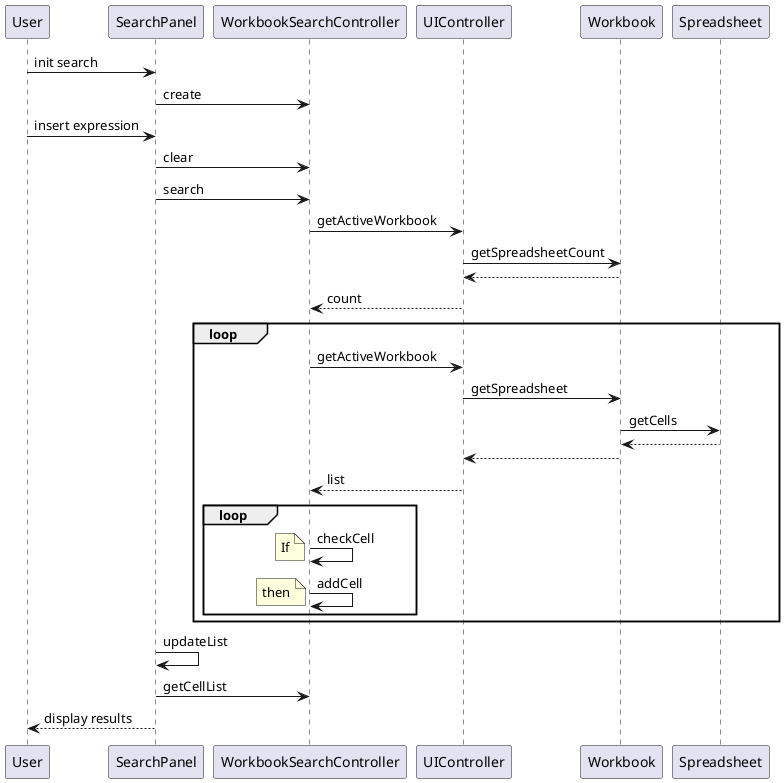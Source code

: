 @startuml

participant User as u
participant SearchPanel as ui
participant WorkbookSearchController as ctrl

u->ui: init search
ui->ctrl: create
u->ui: insert expression
ui->ctrl: clear
ui->ctrl: search
ctrl->UIController: getActiveWorkbook
UIController->Workbook: getSpreadsheetCount
Workbook-->UIController: 
UIController-->ctrl:count
loop
    ctrl->UIController:getActiveWorkbook
    UIController->Workbook:getSpreadsheet
    Workbook->Spreadsheet: getCells    
    Spreadsheet-->Workbook:
    Workbook-->UIController:
    UIController-->ctrl:list
    loop
        ctrl->ctrl:checkCell
note left: If        
        ctrl->ctrl:addCell
note left: then
    end loop
end loop

ui->ui: updateList
ui->ctrl: getCellList
ui-->u:display results

@enduml
